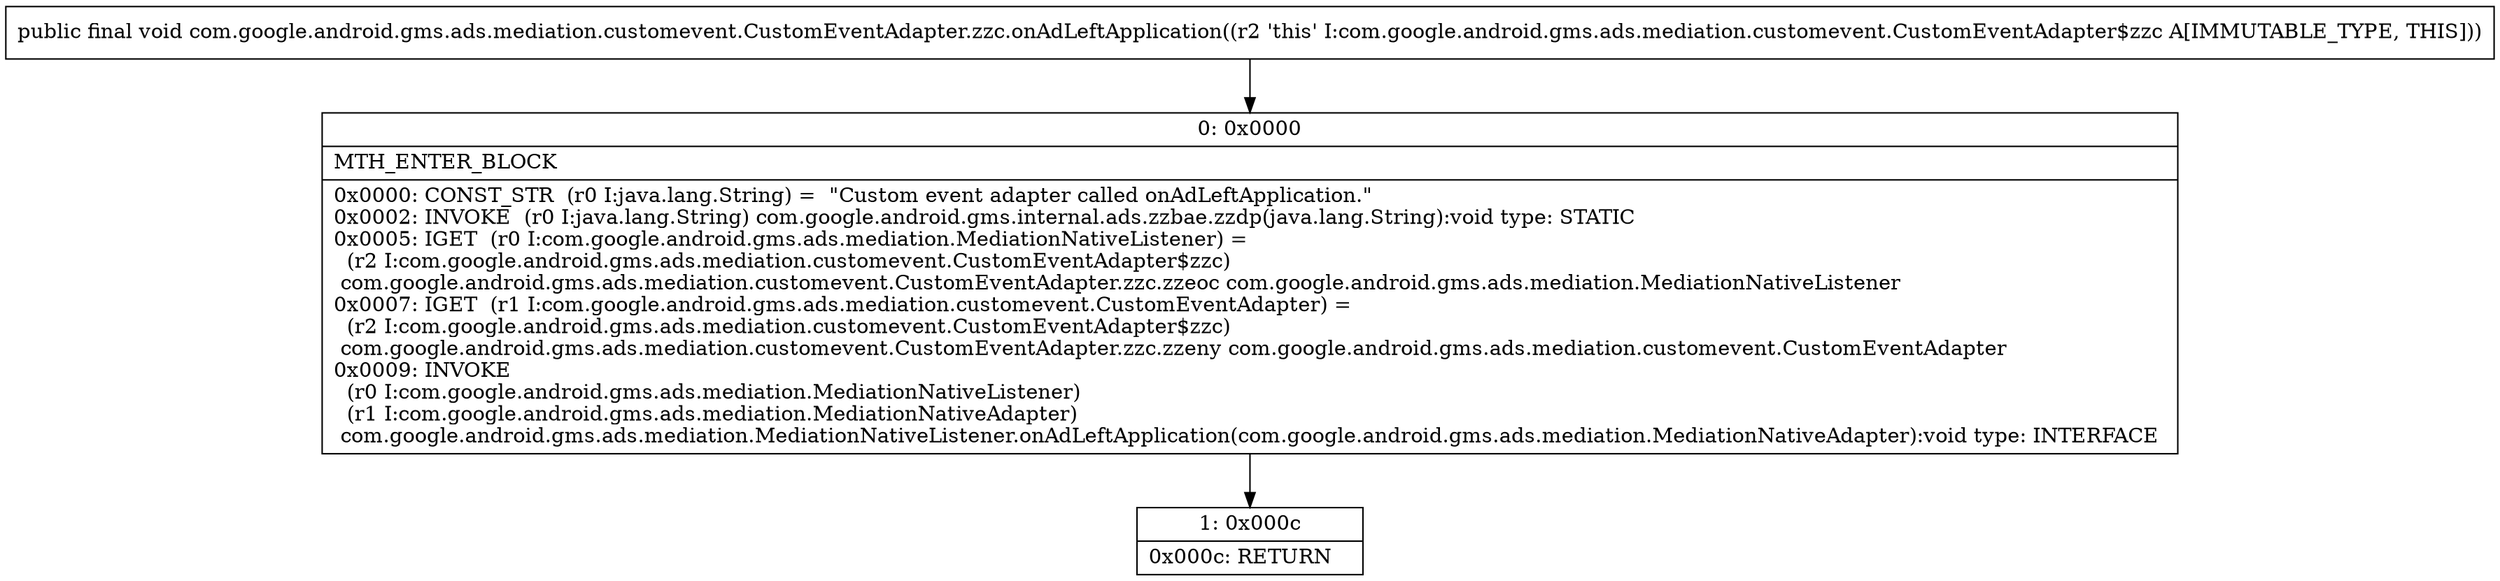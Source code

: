 digraph "CFG forcom.google.android.gms.ads.mediation.customevent.CustomEventAdapter.zzc.onAdLeftApplication()V" {
Node_0 [shape=record,label="{0\:\ 0x0000|MTH_ENTER_BLOCK\l|0x0000: CONST_STR  (r0 I:java.lang.String) =  \"Custom event adapter called onAdLeftApplication.\" \l0x0002: INVOKE  (r0 I:java.lang.String) com.google.android.gms.internal.ads.zzbae.zzdp(java.lang.String):void type: STATIC \l0x0005: IGET  (r0 I:com.google.android.gms.ads.mediation.MediationNativeListener) = \l  (r2 I:com.google.android.gms.ads.mediation.customevent.CustomEventAdapter$zzc)\l com.google.android.gms.ads.mediation.customevent.CustomEventAdapter.zzc.zzeoc com.google.android.gms.ads.mediation.MediationNativeListener \l0x0007: IGET  (r1 I:com.google.android.gms.ads.mediation.customevent.CustomEventAdapter) = \l  (r2 I:com.google.android.gms.ads.mediation.customevent.CustomEventAdapter$zzc)\l com.google.android.gms.ads.mediation.customevent.CustomEventAdapter.zzc.zzeny com.google.android.gms.ads.mediation.customevent.CustomEventAdapter \l0x0009: INVOKE  \l  (r0 I:com.google.android.gms.ads.mediation.MediationNativeListener)\l  (r1 I:com.google.android.gms.ads.mediation.MediationNativeAdapter)\l com.google.android.gms.ads.mediation.MediationNativeListener.onAdLeftApplication(com.google.android.gms.ads.mediation.MediationNativeAdapter):void type: INTERFACE \l}"];
Node_1 [shape=record,label="{1\:\ 0x000c|0x000c: RETURN   \l}"];
MethodNode[shape=record,label="{public final void com.google.android.gms.ads.mediation.customevent.CustomEventAdapter.zzc.onAdLeftApplication((r2 'this' I:com.google.android.gms.ads.mediation.customevent.CustomEventAdapter$zzc A[IMMUTABLE_TYPE, THIS])) }"];
MethodNode -> Node_0;
Node_0 -> Node_1;
}

